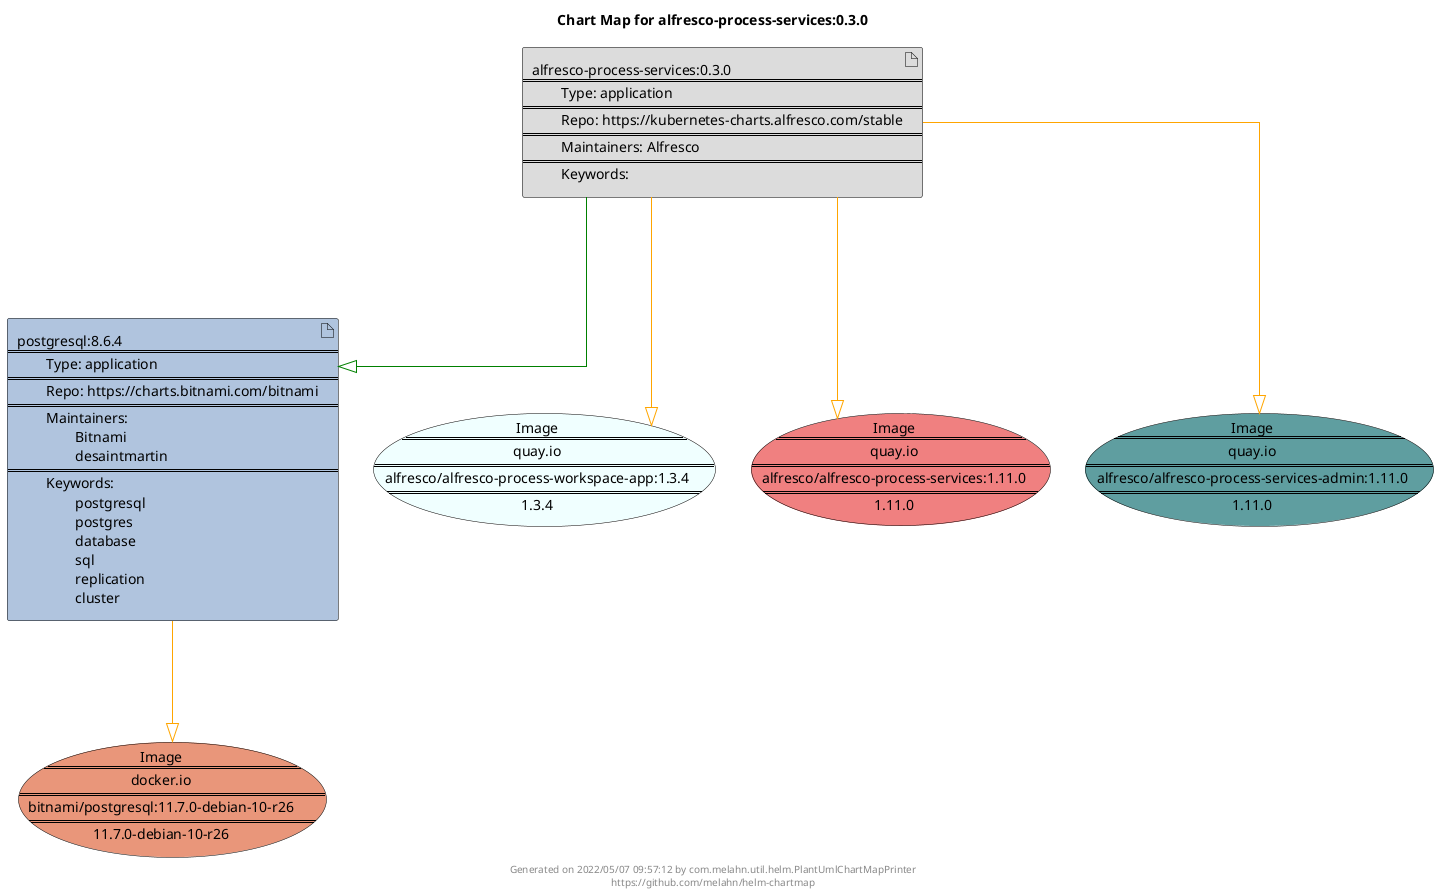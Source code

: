 @startuml
skinparam linetype ortho
skinparam backgroundColor white
skinparam usecaseBorderColor black
skinparam usecaseArrowColor LightSlateGray
skinparam artifactBorderColor black
skinparam artifactArrowColor LightSlateGray

title Chart Map for alfresco-process-services:0.3.0

'There are 2 referenced Helm Charts
artifact "alfresco-process-services:0.3.0\n====\n\tType: application\n====\n\tRepo: https://kubernetes-charts.alfresco.com/stable\n====\n\tMaintainers: Alfresco\n====\n\tKeywords: " as alfresco_process_services_0_3_0 #Gainsboro
artifact "postgresql:8.6.4\n====\n\tType: application\n====\n\tRepo: https://charts.bitnami.com/bitnami\n====\n\tMaintainers: \n\t\tBitnami\n\t\tdesaintmartin\n====\n\tKeywords: \n\t\tpostgresql\n\t\tpostgres\n\t\tdatabase\n\t\tsql\n\t\treplication\n\t\tcluster" as postgresql_8_6_4 #LightSteelBlue

'There are 4 referenced Docker Images
usecase "Image\n====\nquay.io\n====\nalfresco/alfresco-process-workspace-app:1.3.4\n====\n1.3.4" as quay_io_alfresco_alfresco_process_workspace_app_1_3_4 #Azure
usecase "Image\n====\nquay.io\n====\nalfresco/alfresco-process-services:1.11.0\n====\n1.11.0" as quay_io_alfresco_alfresco_process_services_1_11_0 #LightCoral
usecase "Image\n====\nquay.io\n====\nalfresco/alfresco-process-services-admin:1.11.0\n====\n1.11.0" as quay_io_alfresco_alfresco_process_services_admin_1_11_0 #CadetBlue
usecase "Image\n====\ndocker.io\n====\nbitnami/postgresql:11.7.0-debian-10-r26\n====\n11.7.0-debian-10-r26" as docker_io_bitnami_postgresql_11_7_0_debian_10_r26 #DarkSalmon

'Chart Dependencies
alfresco_process_services_0_3_0--[#green]-|>postgresql_8_6_4
alfresco_process_services_0_3_0--[#orange]-|>quay_io_alfresco_alfresco_process_services_admin_1_11_0
alfresco_process_services_0_3_0--[#orange]-|>quay_io_alfresco_alfresco_process_workspace_app_1_3_4
alfresco_process_services_0_3_0--[#orange]-|>quay_io_alfresco_alfresco_process_services_1_11_0
postgresql_8_6_4--[#orange]-|>docker_io_bitnami_postgresql_11_7_0_debian_10_r26

center footer Generated on 2022/05/07 09:57:12 by com.melahn.util.helm.PlantUmlChartMapPrinter\nhttps://github.com/melahn/helm-chartmap
@enduml
